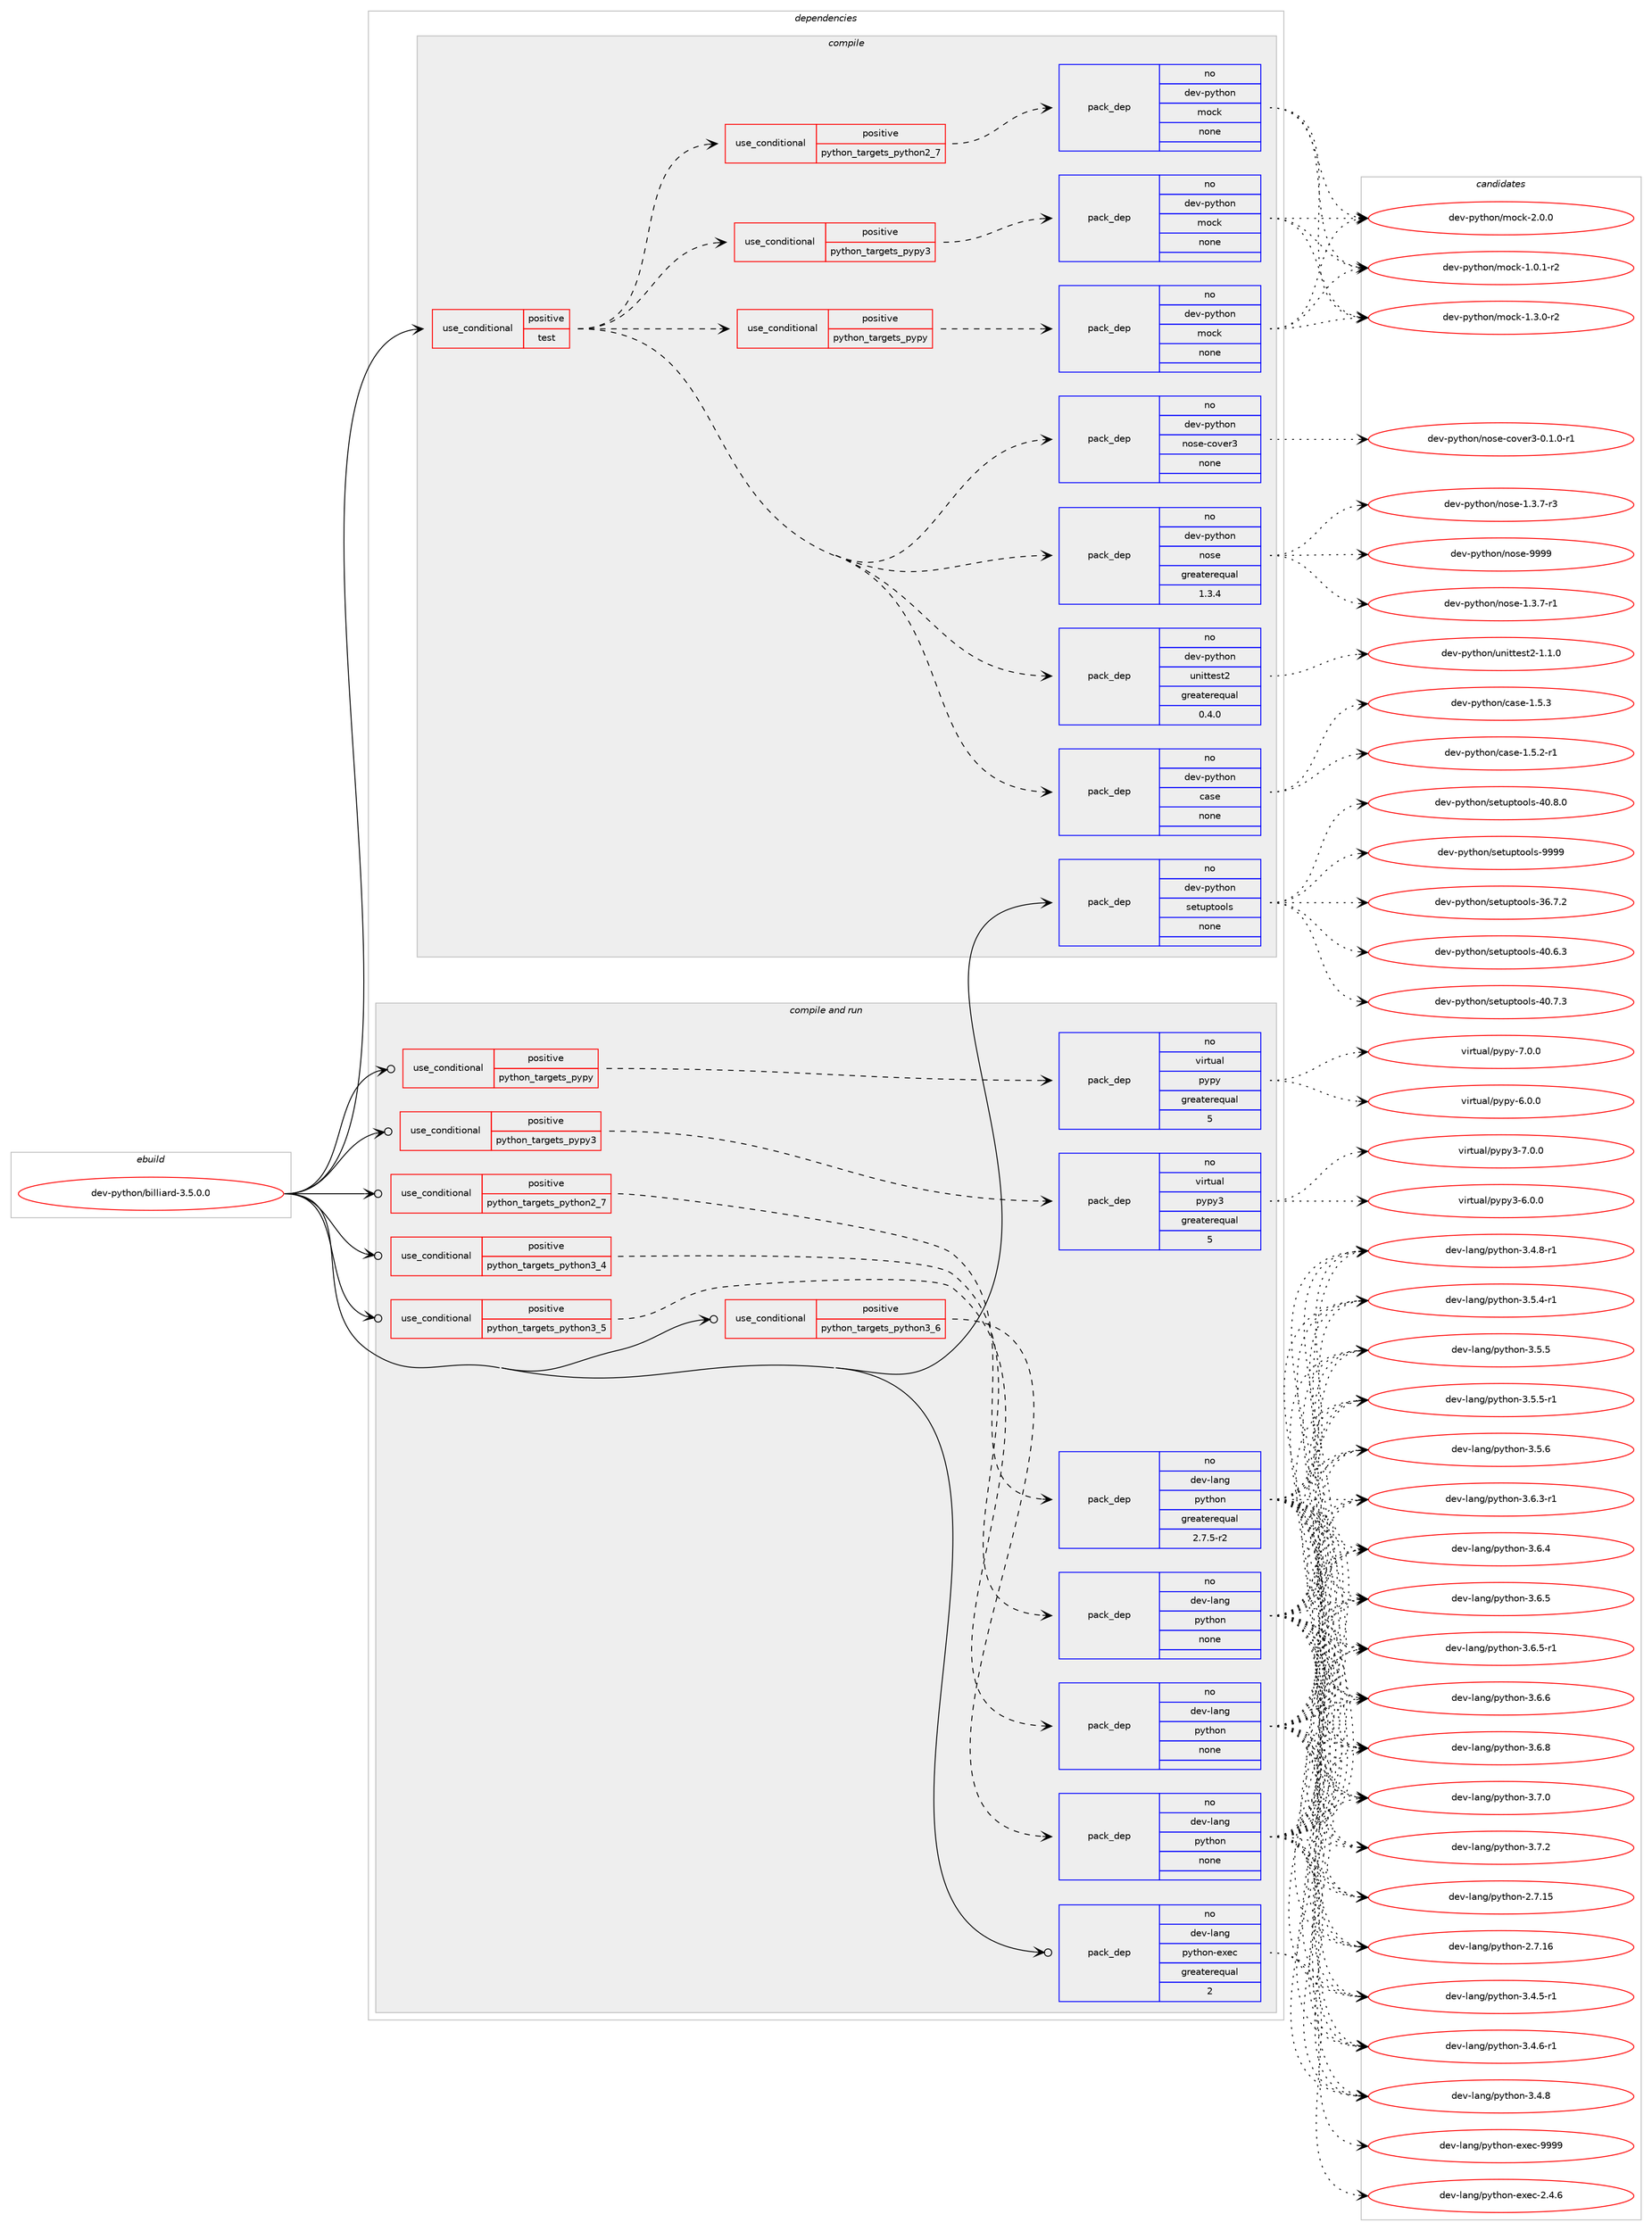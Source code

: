 digraph prolog {

# *************
# Graph options
# *************

newrank=true;
concentrate=true;
compound=true;
graph [rankdir=LR,fontname=Helvetica,fontsize=10,ranksep=1.5];#, ranksep=2.5, nodesep=0.2];
edge  [arrowhead=vee];
node  [fontname=Helvetica,fontsize=10];

# **********
# The ebuild
# **********

subgraph cluster_leftcol {
color=gray;
rank=same;
label=<<i>ebuild</i>>;
id [label="dev-python/billiard-3.5.0.0", color=red, width=4, href="../dev-python/billiard-3.5.0.0.svg"];
}

# ****************
# The dependencies
# ****************

subgraph cluster_midcol {
color=gray;
label=<<i>dependencies</i>>;
subgraph cluster_compile {
fillcolor="#eeeeee";
style=filled;
label=<<i>compile</i>>;
subgraph cond371645 {
dependency1401024 [label=<<TABLE BORDER="0" CELLBORDER="1" CELLSPACING="0" CELLPADDING="4"><TR><TD ROWSPAN="3" CELLPADDING="10">use_conditional</TD></TR><TR><TD>positive</TD></TR><TR><TD>test</TD></TR></TABLE>>, shape=none, color=red];
subgraph pack1006151 {
dependency1401025 [label=<<TABLE BORDER="0" CELLBORDER="1" CELLSPACING="0" CELLPADDING="4" WIDTH="220"><TR><TD ROWSPAN="6" CELLPADDING="30">pack_dep</TD></TR><TR><TD WIDTH="110">no</TD></TR><TR><TD>dev-python</TD></TR><TR><TD>case</TD></TR><TR><TD>none</TD></TR><TR><TD></TD></TR></TABLE>>, shape=none, color=blue];
}
dependency1401024:e -> dependency1401025:w [weight=20,style="dashed",arrowhead="vee"];
subgraph pack1006152 {
dependency1401026 [label=<<TABLE BORDER="0" CELLBORDER="1" CELLSPACING="0" CELLPADDING="4" WIDTH="220"><TR><TD ROWSPAN="6" CELLPADDING="30">pack_dep</TD></TR><TR><TD WIDTH="110">no</TD></TR><TR><TD>dev-python</TD></TR><TR><TD>unittest2</TD></TR><TR><TD>greaterequal</TD></TR><TR><TD>0.4.0</TD></TR></TABLE>>, shape=none, color=blue];
}
dependency1401024:e -> dependency1401026:w [weight=20,style="dashed",arrowhead="vee"];
subgraph pack1006153 {
dependency1401027 [label=<<TABLE BORDER="0" CELLBORDER="1" CELLSPACING="0" CELLPADDING="4" WIDTH="220"><TR><TD ROWSPAN="6" CELLPADDING="30">pack_dep</TD></TR><TR><TD WIDTH="110">no</TD></TR><TR><TD>dev-python</TD></TR><TR><TD>nose</TD></TR><TR><TD>greaterequal</TD></TR><TR><TD>1.3.4</TD></TR></TABLE>>, shape=none, color=blue];
}
dependency1401024:e -> dependency1401027:w [weight=20,style="dashed",arrowhead="vee"];
subgraph pack1006154 {
dependency1401028 [label=<<TABLE BORDER="0" CELLBORDER="1" CELLSPACING="0" CELLPADDING="4" WIDTH="220"><TR><TD ROWSPAN="6" CELLPADDING="30">pack_dep</TD></TR><TR><TD WIDTH="110">no</TD></TR><TR><TD>dev-python</TD></TR><TR><TD>nose-cover3</TD></TR><TR><TD>none</TD></TR><TR><TD></TD></TR></TABLE>>, shape=none, color=blue];
}
dependency1401024:e -> dependency1401028:w [weight=20,style="dashed",arrowhead="vee"];
subgraph cond371646 {
dependency1401029 [label=<<TABLE BORDER="0" CELLBORDER="1" CELLSPACING="0" CELLPADDING="4"><TR><TD ROWSPAN="3" CELLPADDING="10">use_conditional</TD></TR><TR><TD>positive</TD></TR><TR><TD>python_targets_pypy</TD></TR></TABLE>>, shape=none, color=red];
subgraph pack1006155 {
dependency1401030 [label=<<TABLE BORDER="0" CELLBORDER="1" CELLSPACING="0" CELLPADDING="4" WIDTH="220"><TR><TD ROWSPAN="6" CELLPADDING="30">pack_dep</TD></TR><TR><TD WIDTH="110">no</TD></TR><TR><TD>dev-python</TD></TR><TR><TD>mock</TD></TR><TR><TD>none</TD></TR><TR><TD></TD></TR></TABLE>>, shape=none, color=blue];
}
dependency1401029:e -> dependency1401030:w [weight=20,style="dashed",arrowhead="vee"];
}
dependency1401024:e -> dependency1401029:w [weight=20,style="dashed",arrowhead="vee"];
subgraph cond371647 {
dependency1401031 [label=<<TABLE BORDER="0" CELLBORDER="1" CELLSPACING="0" CELLPADDING="4"><TR><TD ROWSPAN="3" CELLPADDING="10">use_conditional</TD></TR><TR><TD>positive</TD></TR><TR><TD>python_targets_pypy3</TD></TR></TABLE>>, shape=none, color=red];
subgraph pack1006156 {
dependency1401032 [label=<<TABLE BORDER="0" CELLBORDER="1" CELLSPACING="0" CELLPADDING="4" WIDTH="220"><TR><TD ROWSPAN="6" CELLPADDING="30">pack_dep</TD></TR><TR><TD WIDTH="110">no</TD></TR><TR><TD>dev-python</TD></TR><TR><TD>mock</TD></TR><TR><TD>none</TD></TR><TR><TD></TD></TR></TABLE>>, shape=none, color=blue];
}
dependency1401031:e -> dependency1401032:w [weight=20,style="dashed",arrowhead="vee"];
}
dependency1401024:e -> dependency1401031:w [weight=20,style="dashed",arrowhead="vee"];
subgraph cond371648 {
dependency1401033 [label=<<TABLE BORDER="0" CELLBORDER="1" CELLSPACING="0" CELLPADDING="4"><TR><TD ROWSPAN="3" CELLPADDING="10">use_conditional</TD></TR><TR><TD>positive</TD></TR><TR><TD>python_targets_python2_7</TD></TR></TABLE>>, shape=none, color=red];
subgraph pack1006157 {
dependency1401034 [label=<<TABLE BORDER="0" CELLBORDER="1" CELLSPACING="0" CELLPADDING="4" WIDTH="220"><TR><TD ROWSPAN="6" CELLPADDING="30">pack_dep</TD></TR><TR><TD WIDTH="110">no</TD></TR><TR><TD>dev-python</TD></TR><TR><TD>mock</TD></TR><TR><TD>none</TD></TR><TR><TD></TD></TR></TABLE>>, shape=none, color=blue];
}
dependency1401033:e -> dependency1401034:w [weight=20,style="dashed",arrowhead="vee"];
}
dependency1401024:e -> dependency1401033:w [weight=20,style="dashed",arrowhead="vee"];
}
id:e -> dependency1401024:w [weight=20,style="solid",arrowhead="vee"];
subgraph pack1006158 {
dependency1401035 [label=<<TABLE BORDER="0" CELLBORDER="1" CELLSPACING="0" CELLPADDING="4" WIDTH="220"><TR><TD ROWSPAN="6" CELLPADDING="30">pack_dep</TD></TR><TR><TD WIDTH="110">no</TD></TR><TR><TD>dev-python</TD></TR><TR><TD>setuptools</TD></TR><TR><TD>none</TD></TR><TR><TD></TD></TR></TABLE>>, shape=none, color=blue];
}
id:e -> dependency1401035:w [weight=20,style="solid",arrowhead="vee"];
}
subgraph cluster_compileandrun {
fillcolor="#eeeeee";
style=filled;
label=<<i>compile and run</i>>;
subgraph cond371649 {
dependency1401036 [label=<<TABLE BORDER="0" CELLBORDER="1" CELLSPACING="0" CELLPADDING="4"><TR><TD ROWSPAN="3" CELLPADDING="10">use_conditional</TD></TR><TR><TD>positive</TD></TR><TR><TD>python_targets_pypy</TD></TR></TABLE>>, shape=none, color=red];
subgraph pack1006159 {
dependency1401037 [label=<<TABLE BORDER="0" CELLBORDER="1" CELLSPACING="0" CELLPADDING="4" WIDTH="220"><TR><TD ROWSPAN="6" CELLPADDING="30">pack_dep</TD></TR><TR><TD WIDTH="110">no</TD></TR><TR><TD>virtual</TD></TR><TR><TD>pypy</TD></TR><TR><TD>greaterequal</TD></TR><TR><TD>5</TD></TR></TABLE>>, shape=none, color=blue];
}
dependency1401036:e -> dependency1401037:w [weight=20,style="dashed",arrowhead="vee"];
}
id:e -> dependency1401036:w [weight=20,style="solid",arrowhead="odotvee"];
subgraph cond371650 {
dependency1401038 [label=<<TABLE BORDER="0" CELLBORDER="1" CELLSPACING="0" CELLPADDING="4"><TR><TD ROWSPAN="3" CELLPADDING="10">use_conditional</TD></TR><TR><TD>positive</TD></TR><TR><TD>python_targets_pypy3</TD></TR></TABLE>>, shape=none, color=red];
subgraph pack1006160 {
dependency1401039 [label=<<TABLE BORDER="0" CELLBORDER="1" CELLSPACING="0" CELLPADDING="4" WIDTH="220"><TR><TD ROWSPAN="6" CELLPADDING="30">pack_dep</TD></TR><TR><TD WIDTH="110">no</TD></TR><TR><TD>virtual</TD></TR><TR><TD>pypy3</TD></TR><TR><TD>greaterequal</TD></TR><TR><TD>5</TD></TR></TABLE>>, shape=none, color=blue];
}
dependency1401038:e -> dependency1401039:w [weight=20,style="dashed",arrowhead="vee"];
}
id:e -> dependency1401038:w [weight=20,style="solid",arrowhead="odotvee"];
subgraph cond371651 {
dependency1401040 [label=<<TABLE BORDER="0" CELLBORDER="1" CELLSPACING="0" CELLPADDING="4"><TR><TD ROWSPAN="3" CELLPADDING="10">use_conditional</TD></TR><TR><TD>positive</TD></TR><TR><TD>python_targets_python2_7</TD></TR></TABLE>>, shape=none, color=red];
subgraph pack1006161 {
dependency1401041 [label=<<TABLE BORDER="0" CELLBORDER="1" CELLSPACING="0" CELLPADDING="4" WIDTH="220"><TR><TD ROWSPAN="6" CELLPADDING="30">pack_dep</TD></TR><TR><TD WIDTH="110">no</TD></TR><TR><TD>dev-lang</TD></TR><TR><TD>python</TD></TR><TR><TD>greaterequal</TD></TR><TR><TD>2.7.5-r2</TD></TR></TABLE>>, shape=none, color=blue];
}
dependency1401040:e -> dependency1401041:w [weight=20,style="dashed",arrowhead="vee"];
}
id:e -> dependency1401040:w [weight=20,style="solid",arrowhead="odotvee"];
subgraph cond371652 {
dependency1401042 [label=<<TABLE BORDER="0" CELLBORDER="1" CELLSPACING="0" CELLPADDING="4"><TR><TD ROWSPAN="3" CELLPADDING="10">use_conditional</TD></TR><TR><TD>positive</TD></TR><TR><TD>python_targets_python3_4</TD></TR></TABLE>>, shape=none, color=red];
subgraph pack1006162 {
dependency1401043 [label=<<TABLE BORDER="0" CELLBORDER="1" CELLSPACING="0" CELLPADDING="4" WIDTH="220"><TR><TD ROWSPAN="6" CELLPADDING="30">pack_dep</TD></TR><TR><TD WIDTH="110">no</TD></TR><TR><TD>dev-lang</TD></TR><TR><TD>python</TD></TR><TR><TD>none</TD></TR><TR><TD></TD></TR></TABLE>>, shape=none, color=blue];
}
dependency1401042:e -> dependency1401043:w [weight=20,style="dashed",arrowhead="vee"];
}
id:e -> dependency1401042:w [weight=20,style="solid",arrowhead="odotvee"];
subgraph cond371653 {
dependency1401044 [label=<<TABLE BORDER="0" CELLBORDER="1" CELLSPACING="0" CELLPADDING="4"><TR><TD ROWSPAN="3" CELLPADDING="10">use_conditional</TD></TR><TR><TD>positive</TD></TR><TR><TD>python_targets_python3_5</TD></TR></TABLE>>, shape=none, color=red];
subgraph pack1006163 {
dependency1401045 [label=<<TABLE BORDER="0" CELLBORDER="1" CELLSPACING="0" CELLPADDING="4" WIDTH="220"><TR><TD ROWSPAN="6" CELLPADDING="30">pack_dep</TD></TR><TR><TD WIDTH="110">no</TD></TR><TR><TD>dev-lang</TD></TR><TR><TD>python</TD></TR><TR><TD>none</TD></TR><TR><TD></TD></TR></TABLE>>, shape=none, color=blue];
}
dependency1401044:e -> dependency1401045:w [weight=20,style="dashed",arrowhead="vee"];
}
id:e -> dependency1401044:w [weight=20,style="solid",arrowhead="odotvee"];
subgraph cond371654 {
dependency1401046 [label=<<TABLE BORDER="0" CELLBORDER="1" CELLSPACING="0" CELLPADDING="4"><TR><TD ROWSPAN="3" CELLPADDING="10">use_conditional</TD></TR><TR><TD>positive</TD></TR><TR><TD>python_targets_python3_6</TD></TR></TABLE>>, shape=none, color=red];
subgraph pack1006164 {
dependency1401047 [label=<<TABLE BORDER="0" CELLBORDER="1" CELLSPACING="0" CELLPADDING="4" WIDTH="220"><TR><TD ROWSPAN="6" CELLPADDING="30">pack_dep</TD></TR><TR><TD WIDTH="110">no</TD></TR><TR><TD>dev-lang</TD></TR><TR><TD>python</TD></TR><TR><TD>none</TD></TR><TR><TD></TD></TR></TABLE>>, shape=none, color=blue];
}
dependency1401046:e -> dependency1401047:w [weight=20,style="dashed",arrowhead="vee"];
}
id:e -> dependency1401046:w [weight=20,style="solid",arrowhead="odotvee"];
subgraph pack1006165 {
dependency1401048 [label=<<TABLE BORDER="0" CELLBORDER="1" CELLSPACING="0" CELLPADDING="4" WIDTH="220"><TR><TD ROWSPAN="6" CELLPADDING="30">pack_dep</TD></TR><TR><TD WIDTH="110">no</TD></TR><TR><TD>dev-lang</TD></TR><TR><TD>python-exec</TD></TR><TR><TD>greaterequal</TD></TR><TR><TD>2</TD></TR></TABLE>>, shape=none, color=blue];
}
id:e -> dependency1401048:w [weight=20,style="solid",arrowhead="odotvee"];
}
subgraph cluster_run {
fillcolor="#eeeeee";
style=filled;
label=<<i>run</i>>;
}
}

# **************
# The candidates
# **************

subgraph cluster_choices {
rank=same;
color=gray;
label=<<i>candidates</i>>;

subgraph choice1006151 {
color=black;
nodesep=1;
choice100101118451121211161041111104799971151014549465346504511449 [label="dev-python/case-1.5.2-r1", color=red, width=4,href="../dev-python/case-1.5.2-r1.svg"];
choice10010111845112121116104111110479997115101454946534651 [label="dev-python/case-1.5.3", color=red, width=4,href="../dev-python/case-1.5.3.svg"];
dependency1401025:e -> choice100101118451121211161041111104799971151014549465346504511449:w [style=dotted,weight="100"];
dependency1401025:e -> choice10010111845112121116104111110479997115101454946534651:w [style=dotted,weight="100"];
}
subgraph choice1006152 {
color=black;
nodesep=1;
choice100101118451121211161041111104711711010511611610111511650454946494648 [label="dev-python/unittest2-1.1.0", color=red, width=4,href="../dev-python/unittest2-1.1.0.svg"];
dependency1401026:e -> choice100101118451121211161041111104711711010511611610111511650454946494648:w [style=dotted,weight="100"];
}
subgraph choice1006153 {
color=black;
nodesep=1;
choice10010111845112121116104111110471101111151014549465146554511449 [label="dev-python/nose-1.3.7-r1", color=red, width=4,href="../dev-python/nose-1.3.7-r1.svg"];
choice10010111845112121116104111110471101111151014549465146554511451 [label="dev-python/nose-1.3.7-r3", color=red, width=4,href="../dev-python/nose-1.3.7-r3.svg"];
choice10010111845112121116104111110471101111151014557575757 [label="dev-python/nose-9999", color=red, width=4,href="../dev-python/nose-9999.svg"];
dependency1401027:e -> choice10010111845112121116104111110471101111151014549465146554511449:w [style=dotted,weight="100"];
dependency1401027:e -> choice10010111845112121116104111110471101111151014549465146554511451:w [style=dotted,weight="100"];
dependency1401027:e -> choice10010111845112121116104111110471101111151014557575757:w [style=dotted,weight="100"];
}
subgraph choice1006154 {
color=black;
nodesep=1;
choice10010111845112121116104111110471101111151014599111118101114514548464946484511449 [label="dev-python/nose-cover3-0.1.0-r1", color=red, width=4,href="../dev-python/nose-cover3-0.1.0-r1.svg"];
dependency1401028:e -> choice10010111845112121116104111110471101111151014599111118101114514548464946484511449:w [style=dotted,weight="100"];
}
subgraph choice1006155 {
color=black;
nodesep=1;
choice1001011184511212111610411111047109111991074549464846494511450 [label="dev-python/mock-1.0.1-r2", color=red, width=4,href="../dev-python/mock-1.0.1-r2.svg"];
choice1001011184511212111610411111047109111991074549465146484511450 [label="dev-python/mock-1.3.0-r2", color=red, width=4,href="../dev-python/mock-1.3.0-r2.svg"];
choice100101118451121211161041111104710911199107455046484648 [label="dev-python/mock-2.0.0", color=red, width=4,href="../dev-python/mock-2.0.0.svg"];
dependency1401030:e -> choice1001011184511212111610411111047109111991074549464846494511450:w [style=dotted,weight="100"];
dependency1401030:e -> choice1001011184511212111610411111047109111991074549465146484511450:w [style=dotted,weight="100"];
dependency1401030:e -> choice100101118451121211161041111104710911199107455046484648:w [style=dotted,weight="100"];
}
subgraph choice1006156 {
color=black;
nodesep=1;
choice1001011184511212111610411111047109111991074549464846494511450 [label="dev-python/mock-1.0.1-r2", color=red, width=4,href="../dev-python/mock-1.0.1-r2.svg"];
choice1001011184511212111610411111047109111991074549465146484511450 [label="dev-python/mock-1.3.0-r2", color=red, width=4,href="../dev-python/mock-1.3.0-r2.svg"];
choice100101118451121211161041111104710911199107455046484648 [label="dev-python/mock-2.0.0", color=red, width=4,href="../dev-python/mock-2.0.0.svg"];
dependency1401032:e -> choice1001011184511212111610411111047109111991074549464846494511450:w [style=dotted,weight="100"];
dependency1401032:e -> choice1001011184511212111610411111047109111991074549465146484511450:w [style=dotted,weight="100"];
dependency1401032:e -> choice100101118451121211161041111104710911199107455046484648:w [style=dotted,weight="100"];
}
subgraph choice1006157 {
color=black;
nodesep=1;
choice1001011184511212111610411111047109111991074549464846494511450 [label="dev-python/mock-1.0.1-r2", color=red, width=4,href="../dev-python/mock-1.0.1-r2.svg"];
choice1001011184511212111610411111047109111991074549465146484511450 [label="dev-python/mock-1.3.0-r2", color=red, width=4,href="../dev-python/mock-1.3.0-r2.svg"];
choice100101118451121211161041111104710911199107455046484648 [label="dev-python/mock-2.0.0", color=red, width=4,href="../dev-python/mock-2.0.0.svg"];
dependency1401034:e -> choice1001011184511212111610411111047109111991074549464846494511450:w [style=dotted,weight="100"];
dependency1401034:e -> choice1001011184511212111610411111047109111991074549465146484511450:w [style=dotted,weight="100"];
dependency1401034:e -> choice100101118451121211161041111104710911199107455046484648:w [style=dotted,weight="100"];
}
subgraph choice1006158 {
color=black;
nodesep=1;
choice100101118451121211161041111104711510111611711211611111110811545515446554650 [label="dev-python/setuptools-36.7.2", color=red, width=4,href="../dev-python/setuptools-36.7.2.svg"];
choice100101118451121211161041111104711510111611711211611111110811545524846544651 [label="dev-python/setuptools-40.6.3", color=red, width=4,href="../dev-python/setuptools-40.6.3.svg"];
choice100101118451121211161041111104711510111611711211611111110811545524846554651 [label="dev-python/setuptools-40.7.3", color=red, width=4,href="../dev-python/setuptools-40.7.3.svg"];
choice100101118451121211161041111104711510111611711211611111110811545524846564648 [label="dev-python/setuptools-40.8.0", color=red, width=4,href="../dev-python/setuptools-40.8.0.svg"];
choice10010111845112121116104111110471151011161171121161111111081154557575757 [label="dev-python/setuptools-9999", color=red, width=4,href="../dev-python/setuptools-9999.svg"];
dependency1401035:e -> choice100101118451121211161041111104711510111611711211611111110811545515446554650:w [style=dotted,weight="100"];
dependency1401035:e -> choice100101118451121211161041111104711510111611711211611111110811545524846544651:w [style=dotted,weight="100"];
dependency1401035:e -> choice100101118451121211161041111104711510111611711211611111110811545524846554651:w [style=dotted,weight="100"];
dependency1401035:e -> choice100101118451121211161041111104711510111611711211611111110811545524846564648:w [style=dotted,weight="100"];
dependency1401035:e -> choice10010111845112121116104111110471151011161171121161111111081154557575757:w [style=dotted,weight="100"];
}
subgraph choice1006159 {
color=black;
nodesep=1;
choice1181051141161179710847112121112121455446484648 [label="virtual/pypy-6.0.0", color=red, width=4,href="../virtual/pypy-6.0.0.svg"];
choice1181051141161179710847112121112121455546484648 [label="virtual/pypy-7.0.0", color=red, width=4,href="../virtual/pypy-7.0.0.svg"];
dependency1401037:e -> choice1181051141161179710847112121112121455446484648:w [style=dotted,weight="100"];
dependency1401037:e -> choice1181051141161179710847112121112121455546484648:w [style=dotted,weight="100"];
}
subgraph choice1006160 {
color=black;
nodesep=1;
choice118105114116117971084711212111212151455446484648 [label="virtual/pypy3-6.0.0", color=red, width=4,href="../virtual/pypy3-6.0.0.svg"];
choice118105114116117971084711212111212151455546484648 [label="virtual/pypy3-7.0.0", color=red, width=4,href="../virtual/pypy3-7.0.0.svg"];
dependency1401039:e -> choice118105114116117971084711212111212151455446484648:w [style=dotted,weight="100"];
dependency1401039:e -> choice118105114116117971084711212111212151455546484648:w [style=dotted,weight="100"];
}
subgraph choice1006161 {
color=black;
nodesep=1;
choice10010111845108971101034711212111610411111045504655464953 [label="dev-lang/python-2.7.15", color=red, width=4,href="../dev-lang/python-2.7.15.svg"];
choice10010111845108971101034711212111610411111045504655464954 [label="dev-lang/python-2.7.16", color=red, width=4,href="../dev-lang/python-2.7.16.svg"];
choice1001011184510897110103471121211161041111104551465246534511449 [label="dev-lang/python-3.4.5-r1", color=red, width=4,href="../dev-lang/python-3.4.5-r1.svg"];
choice1001011184510897110103471121211161041111104551465246544511449 [label="dev-lang/python-3.4.6-r1", color=red, width=4,href="../dev-lang/python-3.4.6-r1.svg"];
choice100101118451089711010347112121116104111110455146524656 [label="dev-lang/python-3.4.8", color=red, width=4,href="../dev-lang/python-3.4.8.svg"];
choice1001011184510897110103471121211161041111104551465246564511449 [label="dev-lang/python-3.4.8-r1", color=red, width=4,href="../dev-lang/python-3.4.8-r1.svg"];
choice1001011184510897110103471121211161041111104551465346524511449 [label="dev-lang/python-3.5.4-r1", color=red, width=4,href="../dev-lang/python-3.5.4-r1.svg"];
choice100101118451089711010347112121116104111110455146534653 [label="dev-lang/python-3.5.5", color=red, width=4,href="../dev-lang/python-3.5.5.svg"];
choice1001011184510897110103471121211161041111104551465346534511449 [label="dev-lang/python-3.5.5-r1", color=red, width=4,href="../dev-lang/python-3.5.5-r1.svg"];
choice100101118451089711010347112121116104111110455146534654 [label="dev-lang/python-3.5.6", color=red, width=4,href="../dev-lang/python-3.5.6.svg"];
choice1001011184510897110103471121211161041111104551465446514511449 [label="dev-lang/python-3.6.3-r1", color=red, width=4,href="../dev-lang/python-3.6.3-r1.svg"];
choice100101118451089711010347112121116104111110455146544652 [label="dev-lang/python-3.6.4", color=red, width=4,href="../dev-lang/python-3.6.4.svg"];
choice100101118451089711010347112121116104111110455146544653 [label="dev-lang/python-3.6.5", color=red, width=4,href="../dev-lang/python-3.6.5.svg"];
choice1001011184510897110103471121211161041111104551465446534511449 [label="dev-lang/python-3.6.5-r1", color=red, width=4,href="../dev-lang/python-3.6.5-r1.svg"];
choice100101118451089711010347112121116104111110455146544654 [label="dev-lang/python-3.6.6", color=red, width=4,href="../dev-lang/python-3.6.6.svg"];
choice100101118451089711010347112121116104111110455146544656 [label="dev-lang/python-3.6.8", color=red, width=4,href="../dev-lang/python-3.6.8.svg"];
choice100101118451089711010347112121116104111110455146554648 [label="dev-lang/python-3.7.0", color=red, width=4,href="../dev-lang/python-3.7.0.svg"];
choice100101118451089711010347112121116104111110455146554650 [label="dev-lang/python-3.7.2", color=red, width=4,href="../dev-lang/python-3.7.2.svg"];
dependency1401041:e -> choice10010111845108971101034711212111610411111045504655464953:w [style=dotted,weight="100"];
dependency1401041:e -> choice10010111845108971101034711212111610411111045504655464954:w [style=dotted,weight="100"];
dependency1401041:e -> choice1001011184510897110103471121211161041111104551465246534511449:w [style=dotted,weight="100"];
dependency1401041:e -> choice1001011184510897110103471121211161041111104551465246544511449:w [style=dotted,weight="100"];
dependency1401041:e -> choice100101118451089711010347112121116104111110455146524656:w [style=dotted,weight="100"];
dependency1401041:e -> choice1001011184510897110103471121211161041111104551465246564511449:w [style=dotted,weight="100"];
dependency1401041:e -> choice1001011184510897110103471121211161041111104551465346524511449:w [style=dotted,weight="100"];
dependency1401041:e -> choice100101118451089711010347112121116104111110455146534653:w [style=dotted,weight="100"];
dependency1401041:e -> choice1001011184510897110103471121211161041111104551465346534511449:w [style=dotted,weight="100"];
dependency1401041:e -> choice100101118451089711010347112121116104111110455146534654:w [style=dotted,weight="100"];
dependency1401041:e -> choice1001011184510897110103471121211161041111104551465446514511449:w [style=dotted,weight="100"];
dependency1401041:e -> choice100101118451089711010347112121116104111110455146544652:w [style=dotted,weight="100"];
dependency1401041:e -> choice100101118451089711010347112121116104111110455146544653:w [style=dotted,weight="100"];
dependency1401041:e -> choice1001011184510897110103471121211161041111104551465446534511449:w [style=dotted,weight="100"];
dependency1401041:e -> choice100101118451089711010347112121116104111110455146544654:w [style=dotted,weight="100"];
dependency1401041:e -> choice100101118451089711010347112121116104111110455146544656:w [style=dotted,weight="100"];
dependency1401041:e -> choice100101118451089711010347112121116104111110455146554648:w [style=dotted,weight="100"];
dependency1401041:e -> choice100101118451089711010347112121116104111110455146554650:w [style=dotted,weight="100"];
}
subgraph choice1006162 {
color=black;
nodesep=1;
choice10010111845108971101034711212111610411111045504655464953 [label="dev-lang/python-2.7.15", color=red, width=4,href="../dev-lang/python-2.7.15.svg"];
choice10010111845108971101034711212111610411111045504655464954 [label="dev-lang/python-2.7.16", color=red, width=4,href="../dev-lang/python-2.7.16.svg"];
choice1001011184510897110103471121211161041111104551465246534511449 [label="dev-lang/python-3.4.5-r1", color=red, width=4,href="../dev-lang/python-3.4.5-r1.svg"];
choice1001011184510897110103471121211161041111104551465246544511449 [label="dev-lang/python-3.4.6-r1", color=red, width=4,href="../dev-lang/python-3.4.6-r1.svg"];
choice100101118451089711010347112121116104111110455146524656 [label="dev-lang/python-3.4.8", color=red, width=4,href="../dev-lang/python-3.4.8.svg"];
choice1001011184510897110103471121211161041111104551465246564511449 [label="dev-lang/python-3.4.8-r1", color=red, width=4,href="../dev-lang/python-3.4.8-r1.svg"];
choice1001011184510897110103471121211161041111104551465346524511449 [label="dev-lang/python-3.5.4-r1", color=red, width=4,href="../dev-lang/python-3.5.4-r1.svg"];
choice100101118451089711010347112121116104111110455146534653 [label="dev-lang/python-3.5.5", color=red, width=4,href="../dev-lang/python-3.5.5.svg"];
choice1001011184510897110103471121211161041111104551465346534511449 [label="dev-lang/python-3.5.5-r1", color=red, width=4,href="../dev-lang/python-3.5.5-r1.svg"];
choice100101118451089711010347112121116104111110455146534654 [label="dev-lang/python-3.5.6", color=red, width=4,href="../dev-lang/python-3.5.6.svg"];
choice1001011184510897110103471121211161041111104551465446514511449 [label="dev-lang/python-3.6.3-r1", color=red, width=4,href="../dev-lang/python-3.6.3-r1.svg"];
choice100101118451089711010347112121116104111110455146544652 [label="dev-lang/python-3.6.4", color=red, width=4,href="../dev-lang/python-3.6.4.svg"];
choice100101118451089711010347112121116104111110455146544653 [label="dev-lang/python-3.6.5", color=red, width=4,href="../dev-lang/python-3.6.5.svg"];
choice1001011184510897110103471121211161041111104551465446534511449 [label="dev-lang/python-3.6.5-r1", color=red, width=4,href="../dev-lang/python-3.6.5-r1.svg"];
choice100101118451089711010347112121116104111110455146544654 [label="dev-lang/python-3.6.6", color=red, width=4,href="../dev-lang/python-3.6.6.svg"];
choice100101118451089711010347112121116104111110455146544656 [label="dev-lang/python-3.6.8", color=red, width=4,href="../dev-lang/python-3.6.8.svg"];
choice100101118451089711010347112121116104111110455146554648 [label="dev-lang/python-3.7.0", color=red, width=4,href="../dev-lang/python-3.7.0.svg"];
choice100101118451089711010347112121116104111110455146554650 [label="dev-lang/python-3.7.2", color=red, width=4,href="../dev-lang/python-3.7.2.svg"];
dependency1401043:e -> choice10010111845108971101034711212111610411111045504655464953:w [style=dotted,weight="100"];
dependency1401043:e -> choice10010111845108971101034711212111610411111045504655464954:w [style=dotted,weight="100"];
dependency1401043:e -> choice1001011184510897110103471121211161041111104551465246534511449:w [style=dotted,weight="100"];
dependency1401043:e -> choice1001011184510897110103471121211161041111104551465246544511449:w [style=dotted,weight="100"];
dependency1401043:e -> choice100101118451089711010347112121116104111110455146524656:w [style=dotted,weight="100"];
dependency1401043:e -> choice1001011184510897110103471121211161041111104551465246564511449:w [style=dotted,weight="100"];
dependency1401043:e -> choice1001011184510897110103471121211161041111104551465346524511449:w [style=dotted,weight="100"];
dependency1401043:e -> choice100101118451089711010347112121116104111110455146534653:w [style=dotted,weight="100"];
dependency1401043:e -> choice1001011184510897110103471121211161041111104551465346534511449:w [style=dotted,weight="100"];
dependency1401043:e -> choice100101118451089711010347112121116104111110455146534654:w [style=dotted,weight="100"];
dependency1401043:e -> choice1001011184510897110103471121211161041111104551465446514511449:w [style=dotted,weight="100"];
dependency1401043:e -> choice100101118451089711010347112121116104111110455146544652:w [style=dotted,weight="100"];
dependency1401043:e -> choice100101118451089711010347112121116104111110455146544653:w [style=dotted,weight="100"];
dependency1401043:e -> choice1001011184510897110103471121211161041111104551465446534511449:w [style=dotted,weight="100"];
dependency1401043:e -> choice100101118451089711010347112121116104111110455146544654:w [style=dotted,weight="100"];
dependency1401043:e -> choice100101118451089711010347112121116104111110455146544656:w [style=dotted,weight="100"];
dependency1401043:e -> choice100101118451089711010347112121116104111110455146554648:w [style=dotted,weight="100"];
dependency1401043:e -> choice100101118451089711010347112121116104111110455146554650:w [style=dotted,weight="100"];
}
subgraph choice1006163 {
color=black;
nodesep=1;
choice10010111845108971101034711212111610411111045504655464953 [label="dev-lang/python-2.7.15", color=red, width=4,href="../dev-lang/python-2.7.15.svg"];
choice10010111845108971101034711212111610411111045504655464954 [label="dev-lang/python-2.7.16", color=red, width=4,href="../dev-lang/python-2.7.16.svg"];
choice1001011184510897110103471121211161041111104551465246534511449 [label="dev-lang/python-3.4.5-r1", color=red, width=4,href="../dev-lang/python-3.4.5-r1.svg"];
choice1001011184510897110103471121211161041111104551465246544511449 [label="dev-lang/python-3.4.6-r1", color=red, width=4,href="../dev-lang/python-3.4.6-r1.svg"];
choice100101118451089711010347112121116104111110455146524656 [label="dev-lang/python-3.4.8", color=red, width=4,href="../dev-lang/python-3.4.8.svg"];
choice1001011184510897110103471121211161041111104551465246564511449 [label="dev-lang/python-3.4.8-r1", color=red, width=4,href="../dev-lang/python-3.4.8-r1.svg"];
choice1001011184510897110103471121211161041111104551465346524511449 [label="dev-lang/python-3.5.4-r1", color=red, width=4,href="../dev-lang/python-3.5.4-r1.svg"];
choice100101118451089711010347112121116104111110455146534653 [label="dev-lang/python-3.5.5", color=red, width=4,href="../dev-lang/python-3.5.5.svg"];
choice1001011184510897110103471121211161041111104551465346534511449 [label="dev-lang/python-3.5.5-r1", color=red, width=4,href="../dev-lang/python-3.5.5-r1.svg"];
choice100101118451089711010347112121116104111110455146534654 [label="dev-lang/python-3.5.6", color=red, width=4,href="../dev-lang/python-3.5.6.svg"];
choice1001011184510897110103471121211161041111104551465446514511449 [label="dev-lang/python-3.6.3-r1", color=red, width=4,href="../dev-lang/python-3.6.3-r1.svg"];
choice100101118451089711010347112121116104111110455146544652 [label="dev-lang/python-3.6.4", color=red, width=4,href="../dev-lang/python-3.6.4.svg"];
choice100101118451089711010347112121116104111110455146544653 [label="dev-lang/python-3.6.5", color=red, width=4,href="../dev-lang/python-3.6.5.svg"];
choice1001011184510897110103471121211161041111104551465446534511449 [label="dev-lang/python-3.6.5-r1", color=red, width=4,href="../dev-lang/python-3.6.5-r1.svg"];
choice100101118451089711010347112121116104111110455146544654 [label="dev-lang/python-3.6.6", color=red, width=4,href="../dev-lang/python-3.6.6.svg"];
choice100101118451089711010347112121116104111110455146544656 [label="dev-lang/python-3.6.8", color=red, width=4,href="../dev-lang/python-3.6.8.svg"];
choice100101118451089711010347112121116104111110455146554648 [label="dev-lang/python-3.7.0", color=red, width=4,href="../dev-lang/python-3.7.0.svg"];
choice100101118451089711010347112121116104111110455146554650 [label="dev-lang/python-3.7.2", color=red, width=4,href="../dev-lang/python-3.7.2.svg"];
dependency1401045:e -> choice10010111845108971101034711212111610411111045504655464953:w [style=dotted,weight="100"];
dependency1401045:e -> choice10010111845108971101034711212111610411111045504655464954:w [style=dotted,weight="100"];
dependency1401045:e -> choice1001011184510897110103471121211161041111104551465246534511449:w [style=dotted,weight="100"];
dependency1401045:e -> choice1001011184510897110103471121211161041111104551465246544511449:w [style=dotted,weight="100"];
dependency1401045:e -> choice100101118451089711010347112121116104111110455146524656:w [style=dotted,weight="100"];
dependency1401045:e -> choice1001011184510897110103471121211161041111104551465246564511449:w [style=dotted,weight="100"];
dependency1401045:e -> choice1001011184510897110103471121211161041111104551465346524511449:w [style=dotted,weight="100"];
dependency1401045:e -> choice100101118451089711010347112121116104111110455146534653:w [style=dotted,weight="100"];
dependency1401045:e -> choice1001011184510897110103471121211161041111104551465346534511449:w [style=dotted,weight="100"];
dependency1401045:e -> choice100101118451089711010347112121116104111110455146534654:w [style=dotted,weight="100"];
dependency1401045:e -> choice1001011184510897110103471121211161041111104551465446514511449:w [style=dotted,weight="100"];
dependency1401045:e -> choice100101118451089711010347112121116104111110455146544652:w [style=dotted,weight="100"];
dependency1401045:e -> choice100101118451089711010347112121116104111110455146544653:w [style=dotted,weight="100"];
dependency1401045:e -> choice1001011184510897110103471121211161041111104551465446534511449:w [style=dotted,weight="100"];
dependency1401045:e -> choice100101118451089711010347112121116104111110455146544654:w [style=dotted,weight="100"];
dependency1401045:e -> choice100101118451089711010347112121116104111110455146544656:w [style=dotted,weight="100"];
dependency1401045:e -> choice100101118451089711010347112121116104111110455146554648:w [style=dotted,weight="100"];
dependency1401045:e -> choice100101118451089711010347112121116104111110455146554650:w [style=dotted,weight="100"];
}
subgraph choice1006164 {
color=black;
nodesep=1;
choice10010111845108971101034711212111610411111045504655464953 [label="dev-lang/python-2.7.15", color=red, width=4,href="../dev-lang/python-2.7.15.svg"];
choice10010111845108971101034711212111610411111045504655464954 [label="dev-lang/python-2.7.16", color=red, width=4,href="../dev-lang/python-2.7.16.svg"];
choice1001011184510897110103471121211161041111104551465246534511449 [label="dev-lang/python-3.4.5-r1", color=red, width=4,href="../dev-lang/python-3.4.5-r1.svg"];
choice1001011184510897110103471121211161041111104551465246544511449 [label="dev-lang/python-3.4.6-r1", color=red, width=4,href="../dev-lang/python-3.4.6-r1.svg"];
choice100101118451089711010347112121116104111110455146524656 [label="dev-lang/python-3.4.8", color=red, width=4,href="../dev-lang/python-3.4.8.svg"];
choice1001011184510897110103471121211161041111104551465246564511449 [label="dev-lang/python-3.4.8-r1", color=red, width=4,href="../dev-lang/python-3.4.8-r1.svg"];
choice1001011184510897110103471121211161041111104551465346524511449 [label="dev-lang/python-3.5.4-r1", color=red, width=4,href="../dev-lang/python-3.5.4-r1.svg"];
choice100101118451089711010347112121116104111110455146534653 [label="dev-lang/python-3.5.5", color=red, width=4,href="../dev-lang/python-3.5.5.svg"];
choice1001011184510897110103471121211161041111104551465346534511449 [label="dev-lang/python-3.5.5-r1", color=red, width=4,href="../dev-lang/python-3.5.5-r1.svg"];
choice100101118451089711010347112121116104111110455146534654 [label="dev-lang/python-3.5.6", color=red, width=4,href="../dev-lang/python-3.5.6.svg"];
choice1001011184510897110103471121211161041111104551465446514511449 [label="dev-lang/python-3.6.3-r1", color=red, width=4,href="../dev-lang/python-3.6.3-r1.svg"];
choice100101118451089711010347112121116104111110455146544652 [label="dev-lang/python-3.6.4", color=red, width=4,href="../dev-lang/python-3.6.4.svg"];
choice100101118451089711010347112121116104111110455146544653 [label="dev-lang/python-3.6.5", color=red, width=4,href="../dev-lang/python-3.6.5.svg"];
choice1001011184510897110103471121211161041111104551465446534511449 [label="dev-lang/python-3.6.5-r1", color=red, width=4,href="../dev-lang/python-3.6.5-r1.svg"];
choice100101118451089711010347112121116104111110455146544654 [label="dev-lang/python-3.6.6", color=red, width=4,href="../dev-lang/python-3.6.6.svg"];
choice100101118451089711010347112121116104111110455146544656 [label="dev-lang/python-3.6.8", color=red, width=4,href="../dev-lang/python-3.6.8.svg"];
choice100101118451089711010347112121116104111110455146554648 [label="dev-lang/python-3.7.0", color=red, width=4,href="../dev-lang/python-3.7.0.svg"];
choice100101118451089711010347112121116104111110455146554650 [label="dev-lang/python-3.7.2", color=red, width=4,href="../dev-lang/python-3.7.2.svg"];
dependency1401047:e -> choice10010111845108971101034711212111610411111045504655464953:w [style=dotted,weight="100"];
dependency1401047:e -> choice10010111845108971101034711212111610411111045504655464954:w [style=dotted,weight="100"];
dependency1401047:e -> choice1001011184510897110103471121211161041111104551465246534511449:w [style=dotted,weight="100"];
dependency1401047:e -> choice1001011184510897110103471121211161041111104551465246544511449:w [style=dotted,weight="100"];
dependency1401047:e -> choice100101118451089711010347112121116104111110455146524656:w [style=dotted,weight="100"];
dependency1401047:e -> choice1001011184510897110103471121211161041111104551465246564511449:w [style=dotted,weight="100"];
dependency1401047:e -> choice1001011184510897110103471121211161041111104551465346524511449:w [style=dotted,weight="100"];
dependency1401047:e -> choice100101118451089711010347112121116104111110455146534653:w [style=dotted,weight="100"];
dependency1401047:e -> choice1001011184510897110103471121211161041111104551465346534511449:w [style=dotted,weight="100"];
dependency1401047:e -> choice100101118451089711010347112121116104111110455146534654:w [style=dotted,weight="100"];
dependency1401047:e -> choice1001011184510897110103471121211161041111104551465446514511449:w [style=dotted,weight="100"];
dependency1401047:e -> choice100101118451089711010347112121116104111110455146544652:w [style=dotted,weight="100"];
dependency1401047:e -> choice100101118451089711010347112121116104111110455146544653:w [style=dotted,weight="100"];
dependency1401047:e -> choice1001011184510897110103471121211161041111104551465446534511449:w [style=dotted,weight="100"];
dependency1401047:e -> choice100101118451089711010347112121116104111110455146544654:w [style=dotted,weight="100"];
dependency1401047:e -> choice100101118451089711010347112121116104111110455146544656:w [style=dotted,weight="100"];
dependency1401047:e -> choice100101118451089711010347112121116104111110455146554648:w [style=dotted,weight="100"];
dependency1401047:e -> choice100101118451089711010347112121116104111110455146554650:w [style=dotted,weight="100"];
}
subgraph choice1006165 {
color=black;
nodesep=1;
choice1001011184510897110103471121211161041111104510112010199455046524654 [label="dev-lang/python-exec-2.4.6", color=red, width=4,href="../dev-lang/python-exec-2.4.6.svg"];
choice10010111845108971101034711212111610411111045101120101994557575757 [label="dev-lang/python-exec-9999", color=red, width=4,href="../dev-lang/python-exec-9999.svg"];
dependency1401048:e -> choice1001011184510897110103471121211161041111104510112010199455046524654:w [style=dotted,weight="100"];
dependency1401048:e -> choice10010111845108971101034711212111610411111045101120101994557575757:w [style=dotted,weight="100"];
}
}

}
